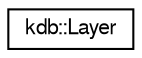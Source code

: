 digraph "Graphical Class Hierarchy"
{
  edge [fontname="FreeSans",fontsize="10",labelfontname="FreeSans",labelfontsize="10"];
  node [fontname="FreeSans",fontsize="10",shape=record];
  rankdir="LR";
  Node1 [label="kdb::Layer",height=0.2,width=0.4,color="black", fillcolor="white", style="filled",URL="$classkdb_1_1Layer.html",tooltip="Base class for all layers."];
}
